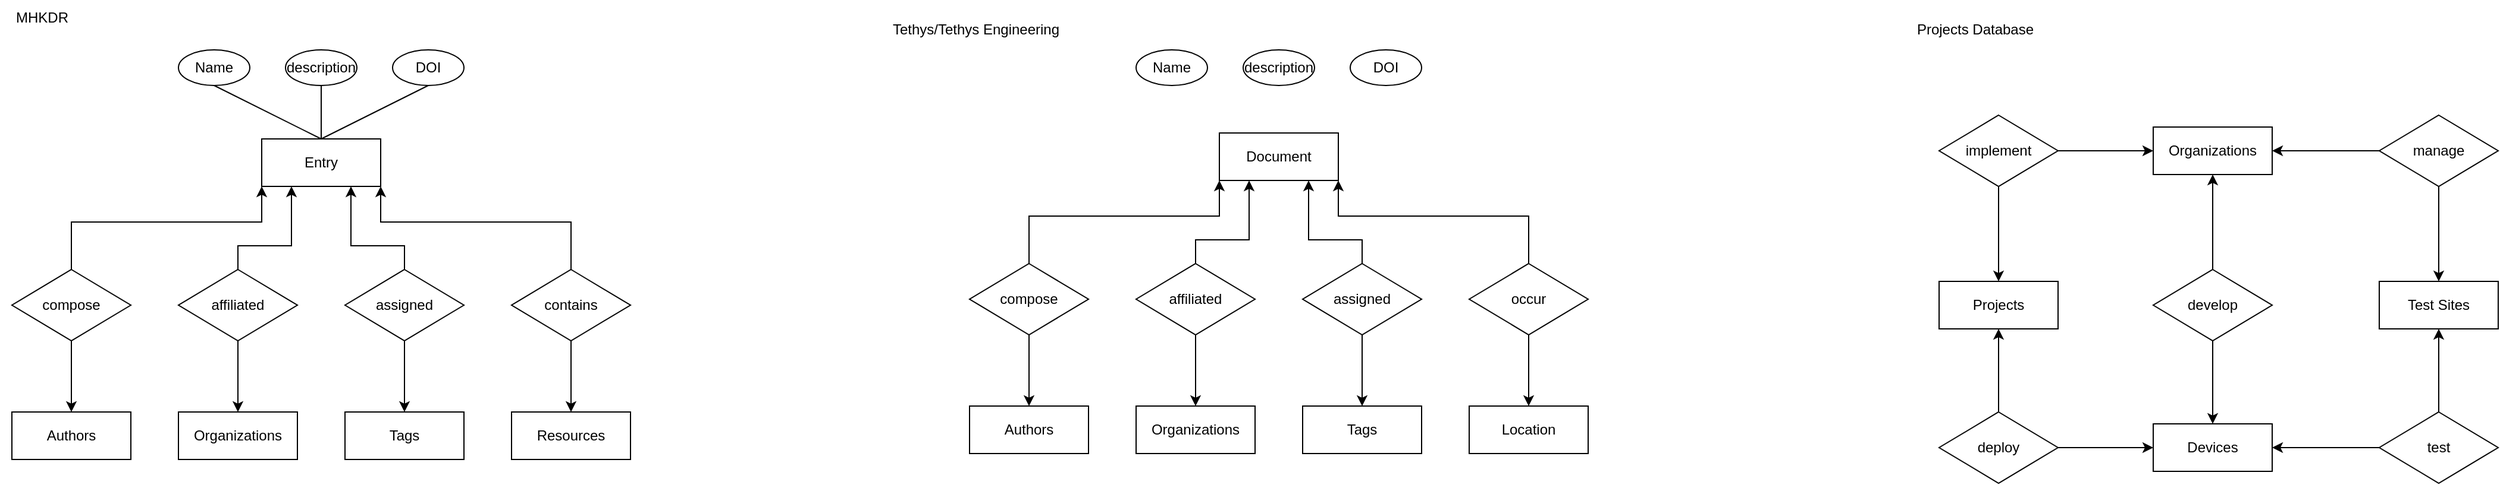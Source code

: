 <mxfile version="24.2.5" type="device" pages="3">
  <diagram name="Knowledge Hubs" id="Udd1O66hyOLeFy-LMuXz">
    <mxGraphModel dx="1050" dy="629" grid="1" gridSize="10" guides="1" tooltips="1" connect="1" arrows="1" fold="1" page="1" pageScale="1" pageWidth="850" pageHeight="1100" math="0" shadow="0">
      <root>
        <mxCell id="0" />
        <mxCell id="1" parent="0" />
        <mxCell id="cT62eEalUV2w0FDMyhqV-13" value="Tags" style="whiteSpace=wrap;html=1;align=center;" parent="1" vertex="1">
          <mxGeometry x="1295" y="380" width="100" height="40" as="geometry" />
        </mxCell>
        <mxCell id="cT62eEalUV2w0FDMyhqV-3" value="Document" style="whiteSpace=wrap;html=1;align=center;" parent="1" vertex="1">
          <mxGeometry x="1225" y="150" width="100" height="40" as="geometry" />
        </mxCell>
        <mxCell id="cT62eEalUV2w0FDMyhqV-10" value="Authors" style="whiteSpace=wrap;html=1;align=center;" parent="1" vertex="1">
          <mxGeometry x="1015" y="380" width="100" height="40" as="geometry" />
        </mxCell>
        <mxCell id="cT62eEalUV2w0FDMyhqV-12" value="Location" style="whiteSpace=wrap;html=1;align=center;" parent="1" vertex="1">
          <mxGeometry x="1435" y="380" width="100" height="40" as="geometry" />
        </mxCell>
        <mxCell id="cT62eEalUV2w0FDMyhqV-14" value="Organizations" style="whiteSpace=wrap;html=1;align=center;" parent="1" vertex="1">
          <mxGeometry x="1155" y="380" width="100" height="40" as="geometry" />
        </mxCell>
        <mxCell id="cT62eEalUV2w0FDMyhqV-47" style="edgeStyle=orthogonalEdgeStyle;rounded=0;orthogonalLoop=1;jettySize=auto;html=1;exitX=0.5;exitY=1;exitDx=0;exitDy=0;entryX=0.5;entryY=0;entryDx=0;entryDy=0;fontFamily=Helvetica;fontSize=12;fontColor=default;" parent="1" source="cT62eEalUV2w0FDMyhqV-16" target="cT62eEalUV2w0FDMyhqV-10" edge="1">
          <mxGeometry relative="1" as="geometry" />
        </mxCell>
        <mxCell id="cT62eEalUV2w0FDMyhqV-48" style="edgeStyle=orthogonalEdgeStyle;rounded=0;orthogonalLoop=1;jettySize=auto;html=1;exitX=0.5;exitY=0;exitDx=0;exitDy=0;entryX=0;entryY=1;entryDx=0;entryDy=0;fontFamily=Helvetica;fontSize=12;fontColor=default;" parent="1" source="cT62eEalUV2w0FDMyhqV-16" target="cT62eEalUV2w0FDMyhqV-3" edge="1">
          <mxGeometry relative="1" as="geometry">
            <Array as="points">
              <mxPoint x="1065" y="220" />
              <mxPoint x="1225" y="220" />
            </Array>
          </mxGeometry>
        </mxCell>
        <mxCell id="cT62eEalUV2w0FDMyhqV-16" value="compose" style="shape=rhombus;perimeter=rhombusPerimeter;whiteSpace=wrap;html=1;align=center;" parent="1" vertex="1">
          <mxGeometry x="1015" y="260" width="100" height="60" as="geometry" />
        </mxCell>
        <mxCell id="cT62eEalUV2w0FDMyhqV-45" style="edgeStyle=orthogonalEdgeStyle;rounded=0;orthogonalLoop=1;jettySize=auto;html=1;exitX=0.5;exitY=1;exitDx=0;exitDy=0;entryX=0.5;entryY=0;entryDx=0;entryDy=0;fontFamily=Helvetica;fontSize=12;fontColor=default;" parent="1" source="cT62eEalUV2w0FDMyhqV-17" target="cT62eEalUV2w0FDMyhqV-14" edge="1">
          <mxGeometry relative="1" as="geometry" />
        </mxCell>
        <mxCell id="cT62eEalUV2w0FDMyhqV-46" style="edgeStyle=orthogonalEdgeStyle;rounded=0;orthogonalLoop=1;jettySize=auto;html=1;exitX=0.5;exitY=0;exitDx=0;exitDy=0;entryX=0.25;entryY=1;entryDx=0;entryDy=0;fontFamily=Helvetica;fontSize=12;fontColor=default;" parent="1" source="cT62eEalUV2w0FDMyhqV-17" target="cT62eEalUV2w0FDMyhqV-3" edge="1">
          <mxGeometry relative="1" as="geometry">
            <Array as="points">
              <mxPoint x="1205" y="240" />
              <mxPoint x="1250" y="240" />
            </Array>
          </mxGeometry>
        </mxCell>
        <mxCell id="cT62eEalUV2w0FDMyhqV-17" value="affiliated" style="shape=rhombus;perimeter=rhombusPerimeter;whiteSpace=wrap;html=1;align=center;" parent="1" vertex="1">
          <mxGeometry x="1155" y="260" width="100" height="60" as="geometry" />
        </mxCell>
        <mxCell id="cT62eEalUV2w0FDMyhqV-41" style="edgeStyle=orthogonalEdgeStyle;rounded=0;orthogonalLoop=1;jettySize=auto;html=1;exitX=0.5;exitY=1;exitDx=0;exitDy=0;entryX=0.5;entryY=0;entryDx=0;entryDy=0;fontFamily=Helvetica;fontSize=12;fontColor=default;" parent="1" source="cT62eEalUV2w0FDMyhqV-18" target="cT62eEalUV2w0FDMyhqV-13" edge="1">
          <mxGeometry relative="1" as="geometry" />
        </mxCell>
        <mxCell id="cT62eEalUV2w0FDMyhqV-42" style="edgeStyle=orthogonalEdgeStyle;rounded=0;orthogonalLoop=1;jettySize=auto;html=1;exitX=0.5;exitY=0;exitDx=0;exitDy=0;entryX=0.75;entryY=1;entryDx=0;entryDy=0;fontFamily=Helvetica;fontSize=12;fontColor=default;" parent="1" source="cT62eEalUV2w0FDMyhqV-18" target="cT62eEalUV2w0FDMyhqV-3" edge="1">
          <mxGeometry relative="1" as="geometry">
            <Array as="points">
              <mxPoint x="1345" y="240" />
              <mxPoint x="1300" y="240" />
            </Array>
          </mxGeometry>
        </mxCell>
        <mxCell id="cT62eEalUV2w0FDMyhqV-18" value="assigned" style="shape=rhombus;perimeter=rhombusPerimeter;whiteSpace=wrap;html=1;align=center;" parent="1" vertex="1">
          <mxGeometry x="1295" y="260" width="100" height="60" as="geometry" />
        </mxCell>
        <mxCell id="cT62eEalUV2w0FDMyhqV-43" style="edgeStyle=orthogonalEdgeStyle;rounded=0;orthogonalLoop=1;jettySize=auto;html=1;exitX=0.5;exitY=1;exitDx=0;exitDy=0;entryX=0.5;entryY=0;entryDx=0;entryDy=0;fontFamily=Helvetica;fontSize=12;fontColor=default;" parent="1" source="cT62eEalUV2w0FDMyhqV-19" target="cT62eEalUV2w0FDMyhqV-12" edge="1">
          <mxGeometry relative="1" as="geometry" />
        </mxCell>
        <mxCell id="cT62eEalUV2w0FDMyhqV-44" style="edgeStyle=orthogonalEdgeStyle;rounded=0;orthogonalLoop=1;jettySize=auto;html=1;exitX=0.5;exitY=0;exitDx=0;exitDy=0;entryX=1;entryY=1;entryDx=0;entryDy=0;fontFamily=Helvetica;fontSize=12;fontColor=default;" parent="1" source="cT62eEalUV2w0FDMyhqV-19" target="cT62eEalUV2w0FDMyhqV-3" edge="1">
          <mxGeometry relative="1" as="geometry">
            <Array as="points">
              <mxPoint x="1485" y="220" />
              <mxPoint x="1325" y="220" />
            </Array>
          </mxGeometry>
        </mxCell>
        <mxCell id="cT62eEalUV2w0FDMyhqV-19" value="occur" style="shape=rhombus;perimeter=rhombusPerimeter;whiteSpace=wrap;html=1;align=center;" parent="1" vertex="1">
          <mxGeometry x="1435" y="260" width="100" height="60" as="geometry" />
        </mxCell>
        <mxCell id="cT62eEalUV2w0FDMyhqV-21" value="Projects" style="whiteSpace=wrap;html=1;align=center;" parent="1" vertex="1">
          <mxGeometry x="1830" y="275" width="100" height="40" as="geometry" />
        </mxCell>
        <mxCell id="cT62eEalUV2w0FDMyhqV-22" value="Test Sites" style="whiteSpace=wrap;html=1;align=center;" parent="1" vertex="1">
          <mxGeometry x="2200" y="275" width="100" height="40" as="geometry" />
        </mxCell>
        <mxCell id="cT62eEalUV2w0FDMyhqV-23" value="Organizations" style="whiteSpace=wrap;html=1;align=center;" parent="1" vertex="1">
          <mxGeometry x="2010" y="145" width="100" height="40" as="geometry" />
        </mxCell>
        <mxCell id="cT62eEalUV2w0FDMyhqV-24" value="Devices" style="whiteSpace=wrap;html=1;align=center;" parent="1" vertex="1">
          <mxGeometry x="2010" y="395" width="100" height="40" as="geometry" />
        </mxCell>
        <mxCell id="cT62eEalUV2w0FDMyhqV-31" style="edgeStyle=orthogonalEdgeStyle;rounded=0;orthogonalLoop=1;jettySize=auto;html=1;exitX=0.5;exitY=1;exitDx=0;exitDy=0;entryX=0.5;entryY=0;entryDx=0;entryDy=0;fontFamily=Helvetica;fontSize=12;fontColor=default;" parent="1" source="cT62eEalUV2w0FDMyhqV-26" target="cT62eEalUV2w0FDMyhqV-21" edge="1">
          <mxGeometry relative="1" as="geometry" />
        </mxCell>
        <mxCell id="cT62eEalUV2w0FDMyhqV-32" style="edgeStyle=orthogonalEdgeStyle;rounded=0;orthogonalLoop=1;jettySize=auto;html=1;exitX=1;exitY=0.5;exitDx=0;exitDy=0;entryX=0;entryY=0.5;entryDx=0;entryDy=0;fontFamily=Helvetica;fontSize=12;fontColor=default;" parent="1" source="cT62eEalUV2w0FDMyhqV-26" target="cT62eEalUV2w0FDMyhqV-23" edge="1">
          <mxGeometry relative="1" as="geometry" />
        </mxCell>
        <mxCell id="cT62eEalUV2w0FDMyhqV-26" value="implement" style="shape=rhombus;perimeter=rhombusPerimeter;whiteSpace=wrap;html=1;align=center;" parent="1" vertex="1">
          <mxGeometry x="1830" y="135" width="100" height="60" as="geometry" />
        </mxCell>
        <mxCell id="cT62eEalUV2w0FDMyhqV-33" style="edgeStyle=orthogonalEdgeStyle;rounded=0;orthogonalLoop=1;jettySize=auto;html=1;exitX=0.5;exitY=0;exitDx=0;exitDy=0;entryX=0.5;entryY=1;entryDx=0;entryDy=0;fontFamily=Helvetica;fontSize=12;fontColor=default;" parent="1" source="cT62eEalUV2w0FDMyhqV-27" target="cT62eEalUV2w0FDMyhqV-23" edge="1">
          <mxGeometry relative="1" as="geometry" />
        </mxCell>
        <mxCell id="cT62eEalUV2w0FDMyhqV-27" value="develop" style="shape=rhombus;perimeter=rhombusPerimeter;whiteSpace=wrap;html=1;align=center;" parent="1" vertex="1">
          <mxGeometry x="2010" y="265" width="100" height="60" as="geometry" />
        </mxCell>
        <mxCell id="cT62eEalUV2w0FDMyhqV-35" style="edgeStyle=orthogonalEdgeStyle;rounded=0;orthogonalLoop=1;jettySize=auto;html=1;exitX=0.5;exitY=0;exitDx=0;exitDy=0;entryX=0.5;entryY=1;entryDx=0;entryDy=0;fontFamily=Helvetica;fontSize=12;fontColor=default;" parent="1" source="cT62eEalUV2w0FDMyhqV-28" target="cT62eEalUV2w0FDMyhqV-21" edge="1">
          <mxGeometry relative="1" as="geometry" />
        </mxCell>
        <mxCell id="cT62eEalUV2w0FDMyhqV-36" style="edgeStyle=orthogonalEdgeStyle;rounded=0;orthogonalLoop=1;jettySize=auto;html=1;exitX=1;exitY=0.5;exitDx=0;exitDy=0;entryX=0;entryY=0.5;entryDx=0;entryDy=0;fontFamily=Helvetica;fontSize=12;fontColor=default;" parent="1" source="cT62eEalUV2w0FDMyhqV-28" target="cT62eEalUV2w0FDMyhqV-24" edge="1">
          <mxGeometry relative="1" as="geometry" />
        </mxCell>
        <mxCell id="cT62eEalUV2w0FDMyhqV-28" value="deploy" style="shape=rhombus;perimeter=rhombusPerimeter;whiteSpace=wrap;html=1;align=center;" parent="1" vertex="1">
          <mxGeometry x="1830" y="385" width="100" height="60" as="geometry" />
        </mxCell>
        <mxCell id="cT62eEalUV2w0FDMyhqV-39" style="edgeStyle=orthogonalEdgeStyle;rounded=0;orthogonalLoop=1;jettySize=auto;html=1;exitX=0.5;exitY=0;exitDx=0;exitDy=0;entryX=0.5;entryY=1;entryDx=0;entryDy=0;fontFamily=Helvetica;fontSize=12;fontColor=default;" parent="1" source="cT62eEalUV2w0FDMyhqV-29" target="cT62eEalUV2w0FDMyhqV-22" edge="1">
          <mxGeometry relative="1" as="geometry" />
        </mxCell>
        <mxCell id="cT62eEalUV2w0FDMyhqV-40" style="edgeStyle=orthogonalEdgeStyle;rounded=0;orthogonalLoop=1;jettySize=auto;html=1;exitX=0;exitY=0.5;exitDx=0;exitDy=0;entryX=1;entryY=0.5;entryDx=0;entryDy=0;fontFamily=Helvetica;fontSize=12;fontColor=default;" parent="1" source="cT62eEalUV2w0FDMyhqV-29" target="cT62eEalUV2w0FDMyhqV-24" edge="1">
          <mxGeometry relative="1" as="geometry" />
        </mxCell>
        <mxCell id="cT62eEalUV2w0FDMyhqV-29" value="test" style="shape=rhombus;perimeter=rhombusPerimeter;whiteSpace=wrap;html=1;align=center;" parent="1" vertex="1">
          <mxGeometry x="2200" y="385" width="100" height="60" as="geometry" />
        </mxCell>
        <mxCell id="cT62eEalUV2w0FDMyhqV-37" style="edgeStyle=orthogonalEdgeStyle;rounded=0;orthogonalLoop=1;jettySize=auto;html=1;exitX=0.5;exitY=1;exitDx=0;exitDy=0;entryX=0.5;entryY=0;entryDx=0;entryDy=0;fontFamily=Helvetica;fontSize=12;fontColor=default;" parent="1" source="cT62eEalUV2w0FDMyhqV-30" target="cT62eEalUV2w0FDMyhqV-22" edge="1">
          <mxGeometry relative="1" as="geometry" />
        </mxCell>
        <mxCell id="cT62eEalUV2w0FDMyhqV-38" style="edgeStyle=orthogonalEdgeStyle;rounded=0;orthogonalLoop=1;jettySize=auto;html=1;exitX=0;exitY=0.5;exitDx=0;exitDy=0;fontFamily=Helvetica;fontSize=12;fontColor=default;" parent="1" source="cT62eEalUV2w0FDMyhqV-30" target="cT62eEalUV2w0FDMyhqV-23" edge="1">
          <mxGeometry relative="1" as="geometry" />
        </mxCell>
        <mxCell id="cT62eEalUV2w0FDMyhqV-30" value="manage" style="shape=rhombus;perimeter=rhombusPerimeter;whiteSpace=wrap;html=1;align=center;" parent="1" vertex="1">
          <mxGeometry x="2200" y="135" width="100" height="60" as="geometry" />
        </mxCell>
        <mxCell id="cT62eEalUV2w0FDMyhqV-34" style="edgeStyle=orthogonalEdgeStyle;rounded=0;orthogonalLoop=1;jettySize=auto;html=1;exitX=0.5;exitY=1;exitDx=0;exitDy=0;entryX=0.5;entryY=0;entryDx=0;entryDy=0;fontFamily=Helvetica;fontSize=12;fontColor=default;" parent="1" source="cT62eEalUV2w0FDMyhqV-27" target="cT62eEalUV2w0FDMyhqV-24" edge="1">
          <mxGeometry relative="1" as="geometry" />
        </mxCell>
        <mxCell id="cT62eEalUV2w0FDMyhqV-49" value="Tags" style="whiteSpace=wrap;html=1;align=center;" parent="1" vertex="1">
          <mxGeometry x="490" y="385" width="100" height="40" as="geometry" />
        </mxCell>
        <mxCell id="cT62eEalUV2w0FDMyhqV-70" style="edgeStyle=orthogonalEdgeStyle;rounded=0;orthogonalLoop=1;jettySize=auto;html=1;exitX=0.5;exitY=0;exitDx=0;exitDy=0;entryX=0.5;entryY=1;entryDx=0;entryDy=0;fontFamily=Helvetica;fontSize=12;fontColor=default;endArrow=none;endFill=0;" parent="1" source="cT62eEalUV2w0FDMyhqV-50" target="cT62eEalUV2w0FDMyhqV-67" edge="1">
          <mxGeometry relative="1" as="geometry" />
        </mxCell>
        <mxCell id="cT62eEalUV2w0FDMyhqV-71" style="rounded=0;orthogonalLoop=1;jettySize=auto;html=1;exitX=0.5;exitY=0;exitDx=0;exitDy=0;entryX=0.5;entryY=1;entryDx=0;entryDy=0;fontFamily=Helvetica;fontSize=12;fontColor=default;endArrow=none;endFill=0;" parent="1" source="cT62eEalUV2w0FDMyhqV-50" target="cT62eEalUV2w0FDMyhqV-69" edge="1">
          <mxGeometry relative="1" as="geometry" />
        </mxCell>
        <mxCell id="cT62eEalUV2w0FDMyhqV-72" style="rounded=0;orthogonalLoop=1;jettySize=auto;html=1;exitX=0.5;exitY=0;exitDx=0;exitDy=0;entryX=0.5;entryY=1;entryDx=0;entryDy=0;fontFamily=Helvetica;fontSize=12;fontColor=default;endArrow=none;endFill=0;" parent="1" source="cT62eEalUV2w0FDMyhqV-50" target="cT62eEalUV2w0FDMyhqV-66" edge="1">
          <mxGeometry relative="1" as="geometry" />
        </mxCell>
        <mxCell id="cT62eEalUV2w0FDMyhqV-50" value="Entry" style="whiteSpace=wrap;html=1;align=center;" parent="1" vertex="1">
          <mxGeometry x="420" y="155" width="100" height="40" as="geometry" />
        </mxCell>
        <mxCell id="cT62eEalUV2w0FDMyhqV-51" value="Authors" style="whiteSpace=wrap;html=1;align=center;" parent="1" vertex="1">
          <mxGeometry x="210" y="385" width="100" height="40" as="geometry" />
        </mxCell>
        <mxCell id="cT62eEalUV2w0FDMyhqV-52" value="Resources" style="whiteSpace=wrap;html=1;align=center;" parent="1" vertex="1">
          <mxGeometry x="630" y="385" width="100" height="40" as="geometry" />
        </mxCell>
        <mxCell id="cT62eEalUV2w0FDMyhqV-53" value="Organizations" style="whiteSpace=wrap;html=1;align=center;" parent="1" vertex="1">
          <mxGeometry x="350" y="385" width="100" height="40" as="geometry" />
        </mxCell>
        <mxCell id="cT62eEalUV2w0FDMyhqV-54" style="edgeStyle=orthogonalEdgeStyle;rounded=0;orthogonalLoop=1;jettySize=auto;html=1;exitX=0.5;exitY=1;exitDx=0;exitDy=0;entryX=0.5;entryY=0;entryDx=0;entryDy=0;fontFamily=Helvetica;fontSize=12;fontColor=default;" parent="1" source="cT62eEalUV2w0FDMyhqV-56" target="cT62eEalUV2w0FDMyhqV-51" edge="1">
          <mxGeometry relative="1" as="geometry" />
        </mxCell>
        <mxCell id="cT62eEalUV2w0FDMyhqV-55" style="edgeStyle=orthogonalEdgeStyle;rounded=0;orthogonalLoop=1;jettySize=auto;html=1;exitX=0.5;exitY=0;exitDx=0;exitDy=0;entryX=0;entryY=1;entryDx=0;entryDy=0;fontFamily=Helvetica;fontSize=12;fontColor=default;" parent="1" source="cT62eEalUV2w0FDMyhqV-56" target="cT62eEalUV2w0FDMyhqV-50" edge="1">
          <mxGeometry relative="1" as="geometry">
            <Array as="points">
              <mxPoint x="260" y="225" />
              <mxPoint x="420" y="225" />
            </Array>
          </mxGeometry>
        </mxCell>
        <mxCell id="cT62eEalUV2w0FDMyhqV-56" value="compose" style="shape=rhombus;perimeter=rhombusPerimeter;whiteSpace=wrap;html=1;align=center;" parent="1" vertex="1">
          <mxGeometry x="210" y="265" width="100" height="60" as="geometry" />
        </mxCell>
        <mxCell id="cT62eEalUV2w0FDMyhqV-57" style="edgeStyle=orthogonalEdgeStyle;rounded=0;orthogonalLoop=1;jettySize=auto;html=1;exitX=0.5;exitY=1;exitDx=0;exitDy=0;entryX=0.5;entryY=0;entryDx=0;entryDy=0;fontFamily=Helvetica;fontSize=12;fontColor=default;" parent="1" source="cT62eEalUV2w0FDMyhqV-59" target="cT62eEalUV2w0FDMyhqV-53" edge="1">
          <mxGeometry relative="1" as="geometry" />
        </mxCell>
        <mxCell id="cT62eEalUV2w0FDMyhqV-58" style="edgeStyle=orthogonalEdgeStyle;rounded=0;orthogonalLoop=1;jettySize=auto;html=1;exitX=0.5;exitY=0;exitDx=0;exitDy=0;entryX=0.25;entryY=1;entryDx=0;entryDy=0;fontFamily=Helvetica;fontSize=12;fontColor=default;" parent="1" source="cT62eEalUV2w0FDMyhqV-59" target="cT62eEalUV2w0FDMyhqV-50" edge="1">
          <mxGeometry relative="1" as="geometry">
            <Array as="points">
              <mxPoint x="400" y="245" />
              <mxPoint x="445" y="245" />
            </Array>
          </mxGeometry>
        </mxCell>
        <mxCell id="cT62eEalUV2w0FDMyhqV-59" value="affiliated" style="shape=rhombus;perimeter=rhombusPerimeter;whiteSpace=wrap;html=1;align=center;" parent="1" vertex="1">
          <mxGeometry x="350" y="265" width="100" height="60" as="geometry" />
        </mxCell>
        <mxCell id="cT62eEalUV2w0FDMyhqV-60" style="edgeStyle=orthogonalEdgeStyle;rounded=0;orthogonalLoop=1;jettySize=auto;html=1;exitX=0.5;exitY=1;exitDx=0;exitDy=0;entryX=0.5;entryY=0;entryDx=0;entryDy=0;fontFamily=Helvetica;fontSize=12;fontColor=default;" parent="1" source="cT62eEalUV2w0FDMyhqV-62" target="cT62eEalUV2w0FDMyhqV-49" edge="1">
          <mxGeometry relative="1" as="geometry" />
        </mxCell>
        <mxCell id="cT62eEalUV2w0FDMyhqV-61" style="edgeStyle=orthogonalEdgeStyle;rounded=0;orthogonalLoop=1;jettySize=auto;html=1;exitX=0.5;exitY=0;exitDx=0;exitDy=0;entryX=0.75;entryY=1;entryDx=0;entryDy=0;fontFamily=Helvetica;fontSize=12;fontColor=default;" parent="1" source="cT62eEalUV2w0FDMyhqV-62" target="cT62eEalUV2w0FDMyhqV-50" edge="1">
          <mxGeometry relative="1" as="geometry">
            <Array as="points">
              <mxPoint x="540" y="245" />
              <mxPoint x="495" y="245" />
            </Array>
          </mxGeometry>
        </mxCell>
        <mxCell id="cT62eEalUV2w0FDMyhqV-62" value="assigned" style="shape=rhombus;perimeter=rhombusPerimeter;whiteSpace=wrap;html=1;align=center;" parent="1" vertex="1">
          <mxGeometry x="490" y="265" width="100" height="60" as="geometry" />
        </mxCell>
        <mxCell id="cT62eEalUV2w0FDMyhqV-63" style="edgeStyle=orthogonalEdgeStyle;rounded=0;orthogonalLoop=1;jettySize=auto;html=1;exitX=0.5;exitY=1;exitDx=0;exitDy=0;entryX=0.5;entryY=0;entryDx=0;entryDy=0;fontFamily=Helvetica;fontSize=12;fontColor=default;" parent="1" source="cT62eEalUV2w0FDMyhqV-65" target="cT62eEalUV2w0FDMyhqV-52" edge="1">
          <mxGeometry relative="1" as="geometry" />
        </mxCell>
        <mxCell id="cT62eEalUV2w0FDMyhqV-64" style="edgeStyle=orthogonalEdgeStyle;rounded=0;orthogonalLoop=1;jettySize=auto;html=1;exitX=0.5;exitY=0;exitDx=0;exitDy=0;entryX=1;entryY=1;entryDx=0;entryDy=0;fontFamily=Helvetica;fontSize=12;fontColor=default;" parent="1" source="cT62eEalUV2w0FDMyhqV-65" target="cT62eEalUV2w0FDMyhqV-50" edge="1">
          <mxGeometry relative="1" as="geometry">
            <Array as="points">
              <mxPoint x="680" y="225" />
              <mxPoint x="520" y="225" />
            </Array>
          </mxGeometry>
        </mxCell>
        <mxCell id="cT62eEalUV2w0FDMyhqV-65" value="contains" style="shape=rhombus;perimeter=rhombusPerimeter;whiteSpace=wrap;html=1;align=center;" parent="1" vertex="1">
          <mxGeometry x="630" y="265" width="100" height="60" as="geometry" />
        </mxCell>
        <mxCell id="cT62eEalUV2w0FDMyhqV-66" value="Name" style="ellipse;whiteSpace=wrap;html=1;align=center;strokeColor=default;verticalAlign=middle;fontFamily=Helvetica;fontSize=12;fontColor=default;fillColor=default;" parent="1" vertex="1">
          <mxGeometry x="350" y="80" width="60" height="30" as="geometry" />
        </mxCell>
        <mxCell id="cT62eEalUV2w0FDMyhqV-67" value="description" style="ellipse;whiteSpace=wrap;html=1;align=center;strokeColor=default;verticalAlign=middle;fontFamily=Helvetica;fontSize=12;fontColor=default;fillColor=default;" parent="1" vertex="1">
          <mxGeometry x="440" y="80" width="60" height="30" as="geometry" />
        </mxCell>
        <mxCell id="cT62eEalUV2w0FDMyhqV-69" value="DOI" style="ellipse;whiteSpace=wrap;html=1;align=center;strokeColor=default;verticalAlign=middle;fontFamily=Helvetica;fontSize=12;fontColor=default;fillColor=default;" parent="1" vertex="1">
          <mxGeometry x="530" y="80" width="60" height="30" as="geometry" />
        </mxCell>
        <mxCell id="cT62eEalUV2w0FDMyhqV-73" value="MHKDR" style="text;html=1;align=center;verticalAlign=middle;resizable=0;points=[];autosize=1;strokeColor=none;fillColor=none;fontFamily=Helvetica;fontSize=12;fontColor=default;" parent="1" vertex="1">
          <mxGeometry x="200" y="38" width="70" height="30" as="geometry" />
        </mxCell>
        <mxCell id="cT62eEalUV2w0FDMyhqV-74" value="Tethys/Tethys Engineering" style="text;html=1;align=center;verticalAlign=middle;resizable=0;points=[];autosize=1;strokeColor=none;fillColor=none;fontFamily=Helvetica;fontSize=12;fontColor=default;" parent="1" vertex="1">
          <mxGeometry x="940" y="48" width="160" height="30" as="geometry" />
        </mxCell>
        <mxCell id="cT62eEalUV2w0FDMyhqV-75" value="Projects Database" style="text;html=1;align=center;verticalAlign=middle;resizable=0;points=[];autosize=1;strokeColor=none;fillColor=none;fontFamily=Helvetica;fontSize=12;fontColor=default;" parent="1" vertex="1">
          <mxGeometry x="1800" y="48" width="120" height="30" as="geometry" />
        </mxCell>
        <mxCell id="nwTNaG6izS--KeXXTtrg-1" value="Name" style="ellipse;whiteSpace=wrap;html=1;align=center;strokeColor=default;verticalAlign=middle;fontFamily=Helvetica;fontSize=12;fontColor=default;fillColor=default;" parent="1" vertex="1">
          <mxGeometry x="1155" y="80" width="60" height="30" as="geometry" />
        </mxCell>
        <mxCell id="nwTNaG6izS--KeXXTtrg-2" value="description" style="ellipse;whiteSpace=wrap;html=1;align=center;strokeColor=default;verticalAlign=middle;fontFamily=Helvetica;fontSize=12;fontColor=default;fillColor=default;" parent="1" vertex="1">
          <mxGeometry x="1245" y="80" width="60" height="30" as="geometry" />
        </mxCell>
        <mxCell id="nwTNaG6izS--KeXXTtrg-3" value="DOI" style="ellipse;whiteSpace=wrap;html=1;align=center;strokeColor=default;verticalAlign=middle;fontFamily=Helvetica;fontSize=12;fontColor=default;fillColor=default;" parent="1" vertex="1">
          <mxGeometry x="1335" y="80" width="60" height="30" as="geometry" />
        </mxCell>
      </root>
    </mxGraphModel>
  </diagram>
  <diagram id="h3WmXFG8tHJ1PVWofOn3" name="Combined">
    <mxGraphModel dx="1500" dy="899" grid="1" gridSize="10" guides="1" tooltips="1" connect="1" arrows="1" fold="1" page="1" pageScale="1" pageWidth="850" pageHeight="1100" math="0" shadow="0">
      <root>
        <mxCell id="0" />
        <mxCell id="1" parent="0" />
        <mxCell id="-uUbLjrzPnegaaYrkSnV-1" value="Tags" style="whiteSpace=wrap;html=1;align=center;" parent="1" vertex="1">
          <mxGeometry x="540" y="365" width="100" height="40" as="geometry" />
        </mxCell>
        <mxCell id="-uUbLjrzPnegaaYrkSnV-2" style="edgeStyle=orthogonalEdgeStyle;rounded=0;orthogonalLoop=1;jettySize=auto;html=1;exitX=0.5;exitY=0;exitDx=0;exitDy=0;entryX=0.5;entryY=1;entryDx=0;entryDy=0;fontFamily=Helvetica;fontSize=12;fontColor=default;endArrow=none;endFill=0;" parent="1" source="-uUbLjrzPnegaaYrkSnV-5" target="-uUbLjrzPnegaaYrkSnV-22" edge="1">
          <mxGeometry relative="1" as="geometry" />
        </mxCell>
        <mxCell id="-uUbLjrzPnegaaYrkSnV-3" style="rounded=0;orthogonalLoop=1;jettySize=auto;html=1;exitX=0.5;exitY=0;exitDx=0;exitDy=0;entryX=0.5;entryY=1;entryDx=0;entryDy=0;fontFamily=Helvetica;fontSize=12;fontColor=default;endArrow=none;endFill=0;" parent="1" source="-uUbLjrzPnegaaYrkSnV-5" target="-uUbLjrzPnegaaYrkSnV-23" edge="1">
          <mxGeometry relative="1" as="geometry" />
        </mxCell>
        <mxCell id="-uUbLjrzPnegaaYrkSnV-4" style="rounded=0;orthogonalLoop=1;jettySize=auto;html=1;exitX=0.5;exitY=0;exitDx=0;exitDy=0;entryX=0.5;entryY=1;entryDx=0;entryDy=0;fontFamily=Helvetica;fontSize=12;fontColor=default;endArrow=none;endFill=0;" parent="1" source="-uUbLjrzPnegaaYrkSnV-5" target="-uUbLjrzPnegaaYrkSnV-21" edge="1">
          <mxGeometry relative="1" as="geometry" />
        </mxCell>
        <mxCell id="-uUbLjrzPnegaaYrkSnV-5" value="Entry" style="whiteSpace=wrap;html=1;align=center;" parent="1" vertex="1">
          <mxGeometry x="400" y="135" width="100" height="40" as="geometry" />
        </mxCell>
        <mxCell id="-uUbLjrzPnegaaYrkSnV-6" value="Authors" style="whiteSpace=wrap;html=1;align=center;" parent="1" vertex="1">
          <mxGeometry x="260" y="365" width="100" height="40" as="geometry" />
        </mxCell>
        <mxCell id="-uUbLjrzPnegaaYrkSnV-9" style="edgeStyle=orthogonalEdgeStyle;rounded=0;orthogonalLoop=1;jettySize=auto;html=1;exitX=0.5;exitY=1;exitDx=0;exitDy=0;entryX=0.5;entryY=0;entryDx=0;entryDy=0;fontFamily=Helvetica;fontSize=12;fontColor=default;" parent="1" source="-uUbLjrzPnegaaYrkSnV-11" target="-uUbLjrzPnegaaYrkSnV-6" edge="1">
          <mxGeometry relative="1" as="geometry" />
        </mxCell>
        <mxCell id="oy4GsW1UXd7RNHUtdpL1-14" style="edgeStyle=orthogonalEdgeStyle;rounded=0;orthogonalLoop=1;jettySize=auto;html=1;exitX=0.5;exitY=0;exitDx=0;exitDy=0;entryX=0.25;entryY=1;entryDx=0;entryDy=0;" edge="1" parent="1" source="-uUbLjrzPnegaaYrkSnV-11" target="-uUbLjrzPnegaaYrkSnV-5">
          <mxGeometry relative="1" as="geometry">
            <Array as="points">
              <mxPoint x="310" y="230" />
              <mxPoint x="425" y="230" />
            </Array>
          </mxGeometry>
        </mxCell>
        <mxCell id="-uUbLjrzPnegaaYrkSnV-11" value="compose" style="shape=rhombus;perimeter=rhombusPerimeter;whiteSpace=wrap;html=1;align=center;" parent="1" vertex="1">
          <mxGeometry x="260" y="245" width="100" height="60" as="geometry" />
        </mxCell>
        <mxCell id="-uUbLjrzPnegaaYrkSnV-12" style="edgeStyle=orthogonalEdgeStyle;rounded=0;orthogonalLoop=1;jettySize=auto;html=1;exitX=0.5;exitY=1;exitDx=0;exitDy=0;fontFamily=Helvetica;fontSize=12;fontColor=default;entryX=0.5;entryY=0;entryDx=0;entryDy=0;" parent="1" source="-uUbLjrzPnegaaYrkSnV-14" edge="1" target="oy4GsW1UXd7RNHUtdpL1-1">
          <mxGeometry relative="1" as="geometry">
            <mxPoint x="450" y="360" as="targetPoint" />
          </mxGeometry>
        </mxCell>
        <mxCell id="oy4GsW1UXd7RNHUtdpL1-11" style="edgeStyle=orthogonalEdgeStyle;rounded=0;orthogonalLoop=1;jettySize=auto;html=1;exitX=0.5;exitY=0;exitDx=0;exitDy=0;entryX=0.5;entryY=1;entryDx=0;entryDy=0;" edge="1" parent="1" source="-uUbLjrzPnegaaYrkSnV-14" target="-uUbLjrzPnegaaYrkSnV-5">
          <mxGeometry relative="1" as="geometry" />
        </mxCell>
        <mxCell id="-uUbLjrzPnegaaYrkSnV-14" value="affiliated" style="shape=rhombus;perimeter=rhombusPerimeter;whiteSpace=wrap;html=1;align=center;" parent="1" vertex="1">
          <mxGeometry x="400" y="245" width="100" height="60" as="geometry" />
        </mxCell>
        <mxCell id="-uUbLjrzPnegaaYrkSnV-15" style="edgeStyle=orthogonalEdgeStyle;rounded=0;orthogonalLoop=1;jettySize=auto;html=1;exitX=0.5;exitY=1;exitDx=0;exitDy=0;entryX=0.5;entryY=0;entryDx=0;entryDy=0;fontFamily=Helvetica;fontSize=12;fontColor=default;" parent="1" source="-uUbLjrzPnegaaYrkSnV-17" target="-uUbLjrzPnegaaYrkSnV-1" edge="1">
          <mxGeometry relative="1" as="geometry" />
        </mxCell>
        <mxCell id="oy4GsW1UXd7RNHUtdpL1-12" style="edgeStyle=orthogonalEdgeStyle;rounded=0;orthogonalLoop=1;jettySize=auto;html=1;exitX=0.5;exitY=0;exitDx=0;exitDy=0;entryX=0.75;entryY=1;entryDx=0;entryDy=0;" edge="1" parent="1" source="-uUbLjrzPnegaaYrkSnV-17" target="-uUbLjrzPnegaaYrkSnV-5">
          <mxGeometry relative="1" as="geometry">
            <Array as="points">
              <mxPoint x="590" y="230" />
              <mxPoint x="475" y="230" />
            </Array>
          </mxGeometry>
        </mxCell>
        <mxCell id="-uUbLjrzPnegaaYrkSnV-17" value="assigned" style="shape=rhombus;perimeter=rhombusPerimeter;whiteSpace=wrap;html=1;align=center;" parent="1" vertex="1">
          <mxGeometry x="540" y="245" width="100" height="60" as="geometry" />
        </mxCell>
        <mxCell id="-uUbLjrzPnegaaYrkSnV-21" value="Name" style="ellipse;whiteSpace=wrap;html=1;align=center;strokeColor=default;verticalAlign=middle;fontFamily=Helvetica;fontSize=12;fontColor=default;fillColor=default;" parent="1" vertex="1">
          <mxGeometry x="330" y="60" width="60" height="30" as="geometry" />
        </mxCell>
        <mxCell id="-uUbLjrzPnegaaYrkSnV-22" value="description" style="ellipse;whiteSpace=wrap;html=1;align=center;strokeColor=default;verticalAlign=middle;fontFamily=Helvetica;fontSize=12;fontColor=default;fillColor=default;" parent="1" vertex="1">
          <mxGeometry x="420" y="60" width="60" height="30" as="geometry" />
        </mxCell>
        <mxCell id="-uUbLjrzPnegaaYrkSnV-23" value="DOI" style="ellipse;whiteSpace=wrap;html=1;align=center;strokeColor=default;verticalAlign=middle;fontFamily=Helvetica;fontSize=12;fontColor=default;fillColor=default;" parent="1" vertex="1">
          <mxGeometry x="510" y="60" width="60" height="30" as="geometry" />
        </mxCell>
        <mxCell id="WE2KK3yztyvLlVtm04Qb-1" value="Projects" style="whiteSpace=wrap;html=1;align=center;" parent="1" vertex="1">
          <mxGeometry x="220" y="690" width="100" height="40" as="geometry" />
        </mxCell>
        <mxCell id="WE2KK3yztyvLlVtm04Qb-2" value="Test Sites" style="whiteSpace=wrap;html=1;align=center;" parent="1" vertex="1">
          <mxGeometry x="590" y="690" width="100" height="40" as="geometry" />
        </mxCell>
        <mxCell id="WE2KK3yztyvLlVtm04Qb-3" value="Organizations" style="whiteSpace=wrap;html=1;align=center;" parent="1" vertex="1">
          <mxGeometry x="400" y="560" width="100" height="40" as="geometry" />
        </mxCell>
        <mxCell id="WE2KK3yztyvLlVtm04Qb-4" value="Devices" style="whiteSpace=wrap;html=1;align=center;" parent="1" vertex="1">
          <mxGeometry x="400" y="810" width="100" height="40" as="geometry" />
        </mxCell>
        <mxCell id="WE2KK3yztyvLlVtm04Qb-5" style="edgeStyle=orthogonalEdgeStyle;rounded=0;orthogonalLoop=1;jettySize=auto;html=1;exitX=0.5;exitY=1;exitDx=0;exitDy=0;entryX=0.5;entryY=0;entryDx=0;entryDy=0;fontFamily=Helvetica;fontSize=12;fontColor=default;" parent="1" source="WE2KK3yztyvLlVtm04Qb-7" target="WE2KK3yztyvLlVtm04Qb-1" edge="1">
          <mxGeometry relative="1" as="geometry" />
        </mxCell>
        <mxCell id="WE2KK3yztyvLlVtm04Qb-6" style="edgeStyle=orthogonalEdgeStyle;rounded=0;orthogonalLoop=1;jettySize=auto;html=1;exitX=1;exitY=0.5;exitDx=0;exitDy=0;entryX=0;entryY=0.5;entryDx=0;entryDy=0;fontFamily=Helvetica;fontSize=12;fontColor=default;" parent="1" source="WE2KK3yztyvLlVtm04Qb-7" target="WE2KK3yztyvLlVtm04Qb-3" edge="1">
          <mxGeometry relative="1" as="geometry" />
        </mxCell>
        <mxCell id="WE2KK3yztyvLlVtm04Qb-7" value="implement" style="shape=rhombus;perimeter=rhombusPerimeter;whiteSpace=wrap;html=1;align=center;" parent="1" vertex="1">
          <mxGeometry x="220" y="550" width="100" height="60" as="geometry" />
        </mxCell>
        <mxCell id="WE2KK3yztyvLlVtm04Qb-8" style="edgeStyle=orthogonalEdgeStyle;rounded=0;orthogonalLoop=1;jettySize=auto;html=1;exitX=0.5;exitY=0;exitDx=0;exitDy=0;entryX=0.5;entryY=1;entryDx=0;entryDy=0;fontFamily=Helvetica;fontSize=12;fontColor=default;" parent="1" source="WE2KK3yztyvLlVtm04Qb-9" target="WE2KK3yztyvLlVtm04Qb-3" edge="1">
          <mxGeometry relative="1" as="geometry" />
        </mxCell>
        <mxCell id="WE2KK3yztyvLlVtm04Qb-9" value="develop" style="shape=rhombus;perimeter=rhombusPerimeter;whiteSpace=wrap;html=1;align=center;" parent="1" vertex="1">
          <mxGeometry x="400" y="680" width="100" height="60" as="geometry" />
        </mxCell>
        <mxCell id="WE2KK3yztyvLlVtm04Qb-10" style="edgeStyle=orthogonalEdgeStyle;rounded=0;orthogonalLoop=1;jettySize=auto;html=1;exitX=0.5;exitY=0;exitDx=0;exitDy=0;entryX=0.5;entryY=1;entryDx=0;entryDy=0;fontFamily=Helvetica;fontSize=12;fontColor=default;" parent="1" source="WE2KK3yztyvLlVtm04Qb-12" target="WE2KK3yztyvLlVtm04Qb-1" edge="1">
          <mxGeometry relative="1" as="geometry" />
        </mxCell>
        <mxCell id="WE2KK3yztyvLlVtm04Qb-11" style="edgeStyle=orthogonalEdgeStyle;rounded=0;orthogonalLoop=1;jettySize=auto;html=1;exitX=1;exitY=0.5;exitDx=0;exitDy=0;entryX=0;entryY=0.5;entryDx=0;entryDy=0;fontFamily=Helvetica;fontSize=12;fontColor=default;" parent="1" source="WE2KK3yztyvLlVtm04Qb-12" target="WE2KK3yztyvLlVtm04Qb-4" edge="1">
          <mxGeometry relative="1" as="geometry" />
        </mxCell>
        <mxCell id="WE2KK3yztyvLlVtm04Qb-12" value="deploy" style="shape=rhombus;perimeter=rhombusPerimeter;whiteSpace=wrap;html=1;align=center;" parent="1" vertex="1">
          <mxGeometry x="220" y="800" width="100" height="60" as="geometry" />
        </mxCell>
        <mxCell id="WE2KK3yztyvLlVtm04Qb-13" style="edgeStyle=orthogonalEdgeStyle;rounded=0;orthogonalLoop=1;jettySize=auto;html=1;exitX=0.5;exitY=0;exitDx=0;exitDy=0;entryX=0.5;entryY=1;entryDx=0;entryDy=0;fontFamily=Helvetica;fontSize=12;fontColor=default;" parent="1" source="WE2KK3yztyvLlVtm04Qb-15" target="WE2KK3yztyvLlVtm04Qb-2" edge="1">
          <mxGeometry relative="1" as="geometry" />
        </mxCell>
        <mxCell id="WE2KK3yztyvLlVtm04Qb-14" style="edgeStyle=orthogonalEdgeStyle;rounded=0;orthogonalLoop=1;jettySize=auto;html=1;exitX=0;exitY=0.5;exitDx=0;exitDy=0;entryX=1;entryY=0.5;entryDx=0;entryDy=0;fontFamily=Helvetica;fontSize=12;fontColor=default;" parent="1" source="WE2KK3yztyvLlVtm04Qb-15" target="WE2KK3yztyvLlVtm04Qb-4" edge="1">
          <mxGeometry relative="1" as="geometry" />
        </mxCell>
        <mxCell id="WE2KK3yztyvLlVtm04Qb-15" value="test" style="shape=rhombus;perimeter=rhombusPerimeter;whiteSpace=wrap;html=1;align=center;" parent="1" vertex="1">
          <mxGeometry x="590" y="800" width="100" height="60" as="geometry" />
        </mxCell>
        <mxCell id="WE2KK3yztyvLlVtm04Qb-16" style="edgeStyle=orthogonalEdgeStyle;rounded=0;orthogonalLoop=1;jettySize=auto;html=1;exitX=0.5;exitY=1;exitDx=0;exitDy=0;entryX=0.5;entryY=0;entryDx=0;entryDy=0;fontFamily=Helvetica;fontSize=12;fontColor=default;" parent="1" source="WE2KK3yztyvLlVtm04Qb-18" target="WE2KK3yztyvLlVtm04Qb-2" edge="1">
          <mxGeometry relative="1" as="geometry" />
        </mxCell>
        <mxCell id="WE2KK3yztyvLlVtm04Qb-17" style="edgeStyle=orthogonalEdgeStyle;rounded=0;orthogonalLoop=1;jettySize=auto;html=1;exitX=0;exitY=0.5;exitDx=0;exitDy=0;fontFamily=Helvetica;fontSize=12;fontColor=default;" parent="1" source="WE2KK3yztyvLlVtm04Qb-18" target="WE2KK3yztyvLlVtm04Qb-3" edge="1">
          <mxGeometry relative="1" as="geometry" />
        </mxCell>
        <mxCell id="WE2KK3yztyvLlVtm04Qb-18" value="manage" style="shape=rhombus;perimeter=rhombusPerimeter;whiteSpace=wrap;html=1;align=center;" parent="1" vertex="1">
          <mxGeometry x="590" y="550" width="100" height="60" as="geometry" />
        </mxCell>
        <mxCell id="WE2KK3yztyvLlVtm04Qb-19" style="edgeStyle=orthogonalEdgeStyle;rounded=0;orthogonalLoop=1;jettySize=auto;html=1;exitX=0.5;exitY=1;exitDx=0;exitDy=0;entryX=0.5;entryY=0;entryDx=0;entryDy=0;fontFamily=Helvetica;fontSize=12;fontColor=default;" parent="1" source="WE2KK3yztyvLlVtm04Qb-9" target="WE2KK3yztyvLlVtm04Qb-4" edge="1">
          <mxGeometry relative="1" as="geometry" />
        </mxCell>
        <mxCell id="-B3EdN4UGkGffTFB4b0M-1" value="The trouble with combining the tables for tethys and tethys engineering (and MHKDR,&amp;nbsp;&lt;div&gt;for that matter) lies in the author names. The entities from T to TE are not shared.&amp;nbsp;&lt;/div&gt;&lt;div&gt;We also cannot assume that Smith, J. in both is the same person. This connundrum is compounded by&amp;nbsp;&lt;/div&gt;&lt;div&gt;MHKDR using a different convention for author names altogether.&lt;div&gt;&lt;br&gt;&lt;/div&gt;&lt;/div&gt;" style="text;html=1;align=center;verticalAlign=middle;resizable=0;points=[];autosize=1;strokeColor=none;fillColor=none;fontFamily=Helvetica;fontSize=12;fontColor=default;" parent="1" vertex="1">
          <mxGeometry x="890" y="430" width="570" height="90" as="geometry" />
        </mxCell>
        <mxCell id="-B3EdN4UGkGffTFB4b0M-2" value="also, using the tags construction to link between projects database fields&lt;div&gt;and the tags on tethys, te, and MHKDR will be challenging.&lt;/div&gt;" style="text;html=1;align=center;verticalAlign=middle;resizable=0;points=[];autosize=1;strokeColor=none;fillColor=none;fontFamily=Helvetica;fontSize=12;fontColor=default;" parent="1" vertex="1">
          <mxGeometry x="900" y="520" width="410" height="40" as="geometry" />
        </mxCell>
        <mxCell id="-B3EdN4UGkGffTFB4b0M-3" value="Might be best if I try to decompose the entities&amp;nbsp;&lt;div&gt;&quot;organizations&quot; &quot;projects,&quot; &quot;devices,&quot; &quot;test sites,&quot; based on&lt;/div&gt;&lt;div&gt;the fields that they contain rather than their semantics.&lt;/div&gt;&lt;div&gt;That would give me a huge amount of freedom in&lt;/div&gt;&lt;div&gt;how I represent them, possibly enabling a tabular&amp;nbsp;&lt;/div&gt;&lt;div&gt;connection among the KHs.&lt;/div&gt;" style="text;html=1;align=center;verticalAlign=middle;resizable=0;points=[];autosize=1;strokeColor=none;fillColor=none;fontFamily=Helvetica;fontSize=12;fontColor=default;" parent="1" vertex="1">
          <mxGeometry x="900" y="590" width="330" height="100" as="geometry" />
        </mxCell>
        <mxCell id="6eEzaFuEtQ13reXpXrDl-1" value="to my extreme surprise, reducing the resolution of the &quot;authors&quot;&lt;div&gt;field actually works!&lt;/div&gt;" style="text;html=1;align=center;verticalAlign=middle;resizable=0;points=[];autosize=1;strokeColor=none;fillColor=none;" parent="1" vertex="1">
          <mxGeometry x="910" y="720" width="360" height="40" as="geometry" />
        </mxCell>
        <mxCell id="6eEzaFuEtQ13reXpXrDl-2" value="https://mhkdr.openei.org/submissions/250&lt;div&gt;https://tethys-engineering.pnnl.gov/author/boerner-t&lt;br&gt;&lt;/div&gt;&lt;div&gt;https://tethys.pnnl.gov/author/boerner-t&lt;br&gt;&lt;/div&gt;" style="text;html=1;align=center;verticalAlign=middle;resizable=0;points=[];autosize=1;strokeColor=none;fillColor=none;" parent="1" vertex="1">
          <mxGeometry x="910" y="760" width="300" height="60" as="geometry" />
        </mxCell>
        <mxCell id="oy4GsW1UXd7RNHUtdpL1-1" value="Organizations" style="whiteSpace=wrap;html=1;align=center;" vertex="1" parent="1">
          <mxGeometry x="400" y="365" width="100" height="40" as="geometry" />
        </mxCell>
        <mxCell id="oy4GsW1UXd7RNHUtdpL1-3" value="Location" style="whiteSpace=wrap;html=1;align=center;" vertex="1" parent="1">
          <mxGeometry x="680" y="365" width="100" height="40" as="geometry" />
        </mxCell>
        <mxCell id="oy4GsW1UXd7RNHUtdpL1-4" style="edgeStyle=orthogonalEdgeStyle;rounded=0;orthogonalLoop=1;jettySize=auto;html=1;exitX=0.5;exitY=1;exitDx=0;exitDy=0;entryX=0.5;entryY=0;entryDx=0;entryDy=0;fontFamily=Helvetica;fontSize=12;fontColor=default;" edge="1" parent="1" source="oy4GsW1UXd7RNHUtdpL1-5" target="oy4GsW1UXd7RNHUtdpL1-3">
          <mxGeometry relative="1" as="geometry" />
        </mxCell>
        <mxCell id="oy4GsW1UXd7RNHUtdpL1-13" style="edgeStyle=orthogonalEdgeStyle;rounded=0;orthogonalLoop=1;jettySize=auto;html=1;exitX=0.5;exitY=0;exitDx=0;exitDy=0;entryX=1;entryY=1;entryDx=0;entryDy=0;" edge="1" parent="1" source="oy4GsW1UXd7RNHUtdpL1-5" target="-uUbLjrzPnegaaYrkSnV-5">
          <mxGeometry relative="1" as="geometry" />
        </mxCell>
        <mxCell id="oy4GsW1UXd7RNHUtdpL1-5" value="occur" style="shape=rhombus;perimeter=rhombusPerimeter;whiteSpace=wrap;html=1;align=center;" vertex="1" parent="1">
          <mxGeometry x="680" y="245" width="100" height="60" as="geometry" />
        </mxCell>
        <mxCell id="oy4GsW1UXd7RNHUtdpL1-16" style="edgeStyle=orthogonalEdgeStyle;rounded=0;orthogonalLoop=1;jettySize=auto;html=1;exitX=0.5;exitY=0;exitDx=0;exitDy=0;entryX=0.5;entryY=1;entryDx=0;entryDy=0;endArrow=none;endFill=0;" edge="1" parent="1" source="oy4GsW1UXd7RNHUtdpL1-7" target="oy4GsW1UXd7RNHUtdpL1-1">
          <mxGeometry relative="1" as="geometry" />
        </mxCell>
        <mxCell id="oy4GsW1UXd7RNHUtdpL1-17" style="edgeStyle=orthogonalEdgeStyle;rounded=0;orthogonalLoop=1;jettySize=auto;html=1;exitX=0.5;exitY=1;exitDx=0;exitDy=0;entryX=0.5;entryY=0;entryDx=0;entryDy=0;endArrow=none;endFill=0;" edge="1" parent="1" source="oy4GsW1UXd7RNHUtdpL1-7" target="WE2KK3yztyvLlVtm04Qb-3">
          <mxGeometry relative="1" as="geometry" />
        </mxCell>
        <mxCell id="oy4GsW1UXd7RNHUtdpL1-7" value="&lt;div&gt;m&lt;span style=&quot;background-color: initial;&quot;&gt;atch&lt;/span&gt;&lt;/div&gt;" style="shape=rhombus;perimeter=rhombusPerimeter;whiteSpace=wrap;html=1;align=center;" vertex="1" parent="1">
          <mxGeometry x="400" y="450" width="100" height="60" as="geometry" />
        </mxCell>
        <mxCell id="oy4GsW1UXd7RNHUtdpL1-8" value="Resources" style="whiteSpace=wrap;html=1;align=center;" vertex="1" parent="1">
          <mxGeometry x="120" y="365" width="100" height="40" as="geometry" />
        </mxCell>
        <mxCell id="oy4GsW1UXd7RNHUtdpL1-9" style="edgeStyle=orthogonalEdgeStyle;rounded=0;orthogonalLoop=1;jettySize=auto;html=1;exitX=0.5;exitY=1;exitDx=0;exitDy=0;entryX=0.5;entryY=0;entryDx=0;entryDy=0;fontFamily=Helvetica;fontSize=12;fontColor=default;" edge="1" parent="1" source="oy4GsW1UXd7RNHUtdpL1-10" target="oy4GsW1UXd7RNHUtdpL1-8">
          <mxGeometry relative="1" as="geometry" />
        </mxCell>
        <mxCell id="oy4GsW1UXd7RNHUtdpL1-15" style="edgeStyle=orthogonalEdgeStyle;rounded=0;orthogonalLoop=1;jettySize=auto;html=1;exitX=0.5;exitY=0;exitDx=0;exitDy=0;entryX=0;entryY=1;entryDx=0;entryDy=0;" edge="1" parent="1" source="oy4GsW1UXd7RNHUtdpL1-10" target="-uUbLjrzPnegaaYrkSnV-5">
          <mxGeometry relative="1" as="geometry" />
        </mxCell>
        <mxCell id="oy4GsW1UXd7RNHUtdpL1-10" value="contains" style="shape=rhombus;perimeter=rhombusPerimeter;whiteSpace=wrap;html=1;align=center;" vertex="1" parent="1">
          <mxGeometry x="120" y="245" width="100" height="60" as="geometry" />
        </mxCell>
      </root>
    </mxGraphModel>
  </diagram>
  <diagram name="Combined 2" id="6d6qnCAirxlTySkx6DDX">
    <mxGraphModel dx="1050" dy="629" grid="1" gridSize="10" guides="1" tooltips="1" connect="1" arrows="1" fold="1" page="1" pageScale="1" pageWidth="850" pageHeight="1100" math="0" shadow="0">
      <root>
        <mxCell id="XLJOTzD1S34jmGUU4nhe-0" />
        <mxCell id="XLJOTzD1S34jmGUU4nhe-1" parent="XLJOTzD1S34jmGUU4nhe-0" />
        <mxCell id="XLJOTzD1S34jmGUU4nhe-2" value="Tags" style="whiteSpace=wrap;html=1;align=center;" vertex="1" parent="XLJOTzD1S34jmGUU4nhe-1">
          <mxGeometry x="540" y="365" width="100" height="40" as="geometry" />
        </mxCell>
        <mxCell id="XLJOTzD1S34jmGUU4nhe-3" style="edgeStyle=orthogonalEdgeStyle;rounded=0;orthogonalLoop=1;jettySize=auto;html=1;exitX=0.5;exitY=0;exitDx=0;exitDy=0;entryX=0.5;entryY=1;entryDx=0;entryDy=0;fontFamily=Helvetica;fontSize=12;fontColor=default;endArrow=none;endFill=0;" edge="1" parent="XLJOTzD1S34jmGUU4nhe-1" source="XLJOTzD1S34jmGUU4nhe-6" target="XLJOTzD1S34jmGUU4nhe-18">
          <mxGeometry relative="1" as="geometry" />
        </mxCell>
        <mxCell id="XLJOTzD1S34jmGUU4nhe-4" style="rounded=0;orthogonalLoop=1;jettySize=auto;html=1;exitX=0.5;exitY=0;exitDx=0;exitDy=0;entryX=0.5;entryY=1;entryDx=0;entryDy=0;fontFamily=Helvetica;fontSize=12;fontColor=default;endArrow=none;endFill=0;" edge="1" parent="XLJOTzD1S34jmGUU4nhe-1" source="XLJOTzD1S34jmGUU4nhe-6" target="XLJOTzD1S34jmGUU4nhe-19">
          <mxGeometry relative="1" as="geometry" />
        </mxCell>
        <mxCell id="XLJOTzD1S34jmGUU4nhe-5" style="rounded=0;orthogonalLoop=1;jettySize=auto;html=1;exitX=0.5;exitY=0;exitDx=0;exitDy=0;entryX=0.5;entryY=1;entryDx=0;entryDy=0;fontFamily=Helvetica;fontSize=12;fontColor=default;endArrow=none;endFill=0;" edge="1" parent="XLJOTzD1S34jmGUU4nhe-1" source="XLJOTzD1S34jmGUU4nhe-6" target="XLJOTzD1S34jmGUU4nhe-17">
          <mxGeometry relative="1" as="geometry" />
        </mxCell>
        <mxCell id="XLJOTzD1S34jmGUU4nhe-6" value="Entry" style="whiteSpace=wrap;html=1;align=center;" vertex="1" parent="XLJOTzD1S34jmGUU4nhe-1">
          <mxGeometry x="400" y="135" width="100" height="40" as="geometry" />
        </mxCell>
        <mxCell id="XLJOTzD1S34jmGUU4nhe-7" value="Authors" style="whiteSpace=wrap;html=1;align=center;" vertex="1" parent="XLJOTzD1S34jmGUU4nhe-1">
          <mxGeometry x="260" y="365" width="100" height="40" as="geometry" />
        </mxCell>
        <mxCell id="XLJOTzD1S34jmGUU4nhe-8" style="edgeStyle=orthogonalEdgeStyle;rounded=0;orthogonalLoop=1;jettySize=auto;html=1;exitX=0.5;exitY=1;exitDx=0;exitDy=0;entryX=0.5;entryY=0;entryDx=0;entryDy=0;fontFamily=Helvetica;fontSize=12;fontColor=default;" edge="1" parent="XLJOTzD1S34jmGUU4nhe-1" source="XLJOTzD1S34jmGUU4nhe-10" target="XLJOTzD1S34jmGUU4nhe-7">
          <mxGeometry relative="1" as="geometry" />
        </mxCell>
        <mxCell id="XLJOTzD1S34jmGUU4nhe-9" style="edgeStyle=orthogonalEdgeStyle;rounded=0;orthogonalLoop=1;jettySize=auto;html=1;exitX=0.5;exitY=0;exitDx=0;exitDy=0;entryX=0.25;entryY=1;entryDx=0;entryDy=0;" edge="1" parent="XLJOTzD1S34jmGUU4nhe-1" source="XLJOTzD1S34jmGUU4nhe-10" target="XLJOTzD1S34jmGUU4nhe-6">
          <mxGeometry relative="1" as="geometry">
            <Array as="points">
              <mxPoint x="310" y="230" />
              <mxPoint x="425" y="230" />
            </Array>
          </mxGeometry>
        </mxCell>
        <mxCell id="XLJOTzD1S34jmGUU4nhe-10" value="compose" style="shape=rhombus;perimeter=rhombusPerimeter;whiteSpace=wrap;html=1;align=center;" vertex="1" parent="XLJOTzD1S34jmGUU4nhe-1">
          <mxGeometry x="260" y="245" width="100" height="60" as="geometry" />
        </mxCell>
        <mxCell id="XLJOTzD1S34jmGUU4nhe-11" style="edgeStyle=orthogonalEdgeStyle;rounded=0;orthogonalLoop=1;jettySize=auto;html=1;exitX=0.5;exitY=1;exitDx=0;exitDy=0;fontFamily=Helvetica;fontSize=12;fontColor=default;entryX=0.5;entryY=0;entryDx=0;entryDy=0;" edge="1" parent="XLJOTzD1S34jmGUU4nhe-1" source="XLJOTzD1S34jmGUU4nhe-13" target="XLJOTzD1S34jmGUU4nhe-44">
          <mxGeometry relative="1" as="geometry">
            <mxPoint x="450" y="360" as="targetPoint" />
          </mxGeometry>
        </mxCell>
        <mxCell id="XLJOTzD1S34jmGUU4nhe-12" style="edgeStyle=orthogonalEdgeStyle;rounded=0;orthogonalLoop=1;jettySize=auto;html=1;exitX=0.5;exitY=0;exitDx=0;exitDy=0;entryX=0.5;entryY=1;entryDx=0;entryDy=0;" edge="1" parent="XLJOTzD1S34jmGUU4nhe-1" source="XLJOTzD1S34jmGUU4nhe-13" target="XLJOTzD1S34jmGUU4nhe-6">
          <mxGeometry relative="1" as="geometry" />
        </mxCell>
        <mxCell id="XLJOTzD1S34jmGUU4nhe-13" value="affiliated" style="shape=rhombus;perimeter=rhombusPerimeter;whiteSpace=wrap;html=1;align=center;" vertex="1" parent="XLJOTzD1S34jmGUU4nhe-1">
          <mxGeometry x="400" y="245" width="100" height="60" as="geometry" />
        </mxCell>
        <mxCell id="XLJOTzD1S34jmGUU4nhe-14" style="edgeStyle=orthogonalEdgeStyle;rounded=0;orthogonalLoop=1;jettySize=auto;html=1;exitX=0.5;exitY=1;exitDx=0;exitDy=0;entryX=0.5;entryY=0;entryDx=0;entryDy=0;fontFamily=Helvetica;fontSize=12;fontColor=default;" edge="1" parent="XLJOTzD1S34jmGUU4nhe-1" source="XLJOTzD1S34jmGUU4nhe-16" target="XLJOTzD1S34jmGUU4nhe-2">
          <mxGeometry relative="1" as="geometry" />
        </mxCell>
        <mxCell id="XLJOTzD1S34jmGUU4nhe-15" style="edgeStyle=orthogonalEdgeStyle;rounded=0;orthogonalLoop=1;jettySize=auto;html=1;exitX=0.5;exitY=0;exitDx=0;exitDy=0;entryX=0.75;entryY=1;entryDx=0;entryDy=0;" edge="1" parent="XLJOTzD1S34jmGUU4nhe-1" source="XLJOTzD1S34jmGUU4nhe-16" target="XLJOTzD1S34jmGUU4nhe-6">
          <mxGeometry relative="1" as="geometry">
            <Array as="points">
              <mxPoint x="590" y="230" />
              <mxPoint x="475" y="230" />
            </Array>
          </mxGeometry>
        </mxCell>
        <mxCell id="XLJOTzD1S34jmGUU4nhe-16" value="assigned" style="shape=rhombus;perimeter=rhombusPerimeter;whiteSpace=wrap;html=1;align=center;" vertex="1" parent="XLJOTzD1S34jmGUU4nhe-1">
          <mxGeometry x="540" y="245" width="100" height="60" as="geometry" />
        </mxCell>
        <mxCell id="XLJOTzD1S34jmGUU4nhe-17" value="Name" style="ellipse;whiteSpace=wrap;html=1;align=center;strokeColor=default;verticalAlign=middle;fontFamily=Helvetica;fontSize=12;fontColor=default;fillColor=default;" vertex="1" parent="XLJOTzD1S34jmGUU4nhe-1">
          <mxGeometry x="330" y="60" width="60" height="30" as="geometry" />
        </mxCell>
        <mxCell id="XLJOTzD1S34jmGUU4nhe-18" value="description" style="ellipse;whiteSpace=wrap;html=1;align=center;strokeColor=default;verticalAlign=middle;fontFamily=Helvetica;fontSize=12;fontColor=default;fillColor=default;" vertex="1" parent="XLJOTzD1S34jmGUU4nhe-1">
          <mxGeometry x="420" y="60" width="60" height="30" as="geometry" />
        </mxCell>
        <mxCell id="XLJOTzD1S34jmGUU4nhe-19" value="DOI" style="ellipse;whiteSpace=wrap;html=1;align=center;strokeColor=default;verticalAlign=middle;fontFamily=Helvetica;fontSize=12;fontColor=default;fillColor=default;" vertex="1" parent="XLJOTzD1S34jmGUU4nhe-1">
          <mxGeometry x="510" y="60" width="60" height="30" as="geometry" />
        </mxCell>
        <mxCell id="XLJOTzD1S34jmGUU4nhe-20" value="Projects" style="whiteSpace=wrap;html=1;align=center;" vertex="1" parent="XLJOTzD1S34jmGUU4nhe-1">
          <mxGeometry x="220" y="690" width="100" height="40" as="geometry" />
        </mxCell>
        <mxCell id="XLJOTzD1S34jmGUU4nhe-21" value="Test Sites" style="whiteSpace=wrap;html=1;align=center;" vertex="1" parent="XLJOTzD1S34jmGUU4nhe-1">
          <mxGeometry x="590" y="690" width="100" height="40" as="geometry" />
        </mxCell>
        <mxCell id="XLJOTzD1S34jmGUU4nhe-22" value="Organizations" style="whiteSpace=wrap;html=1;align=center;" vertex="1" parent="XLJOTzD1S34jmGUU4nhe-1">
          <mxGeometry x="400" y="560" width="100" height="40" as="geometry" />
        </mxCell>
        <mxCell id="XLJOTzD1S34jmGUU4nhe-23" value="Devices" style="whiteSpace=wrap;html=1;align=center;" vertex="1" parent="XLJOTzD1S34jmGUU4nhe-1">
          <mxGeometry x="400" y="810" width="100" height="40" as="geometry" />
        </mxCell>
        <mxCell id="XLJOTzD1S34jmGUU4nhe-24" style="edgeStyle=orthogonalEdgeStyle;rounded=0;orthogonalLoop=1;jettySize=auto;html=1;exitX=0.5;exitY=1;exitDx=0;exitDy=0;entryX=0.5;entryY=0;entryDx=0;entryDy=0;fontFamily=Helvetica;fontSize=12;fontColor=default;" edge="1" parent="XLJOTzD1S34jmGUU4nhe-1" source="XLJOTzD1S34jmGUU4nhe-26" target="XLJOTzD1S34jmGUU4nhe-20">
          <mxGeometry relative="1" as="geometry" />
        </mxCell>
        <mxCell id="XLJOTzD1S34jmGUU4nhe-25" style="edgeStyle=orthogonalEdgeStyle;rounded=0;orthogonalLoop=1;jettySize=auto;html=1;exitX=1;exitY=0.5;exitDx=0;exitDy=0;entryX=0;entryY=0.5;entryDx=0;entryDy=0;fontFamily=Helvetica;fontSize=12;fontColor=default;" edge="1" parent="XLJOTzD1S34jmGUU4nhe-1" source="XLJOTzD1S34jmGUU4nhe-26" target="XLJOTzD1S34jmGUU4nhe-22">
          <mxGeometry relative="1" as="geometry" />
        </mxCell>
        <mxCell id="XLJOTzD1S34jmGUU4nhe-26" value="implement" style="shape=rhombus;perimeter=rhombusPerimeter;whiteSpace=wrap;html=1;align=center;" vertex="1" parent="XLJOTzD1S34jmGUU4nhe-1">
          <mxGeometry x="220" y="550" width="100" height="60" as="geometry" />
        </mxCell>
        <mxCell id="XLJOTzD1S34jmGUU4nhe-27" style="edgeStyle=orthogonalEdgeStyle;rounded=0;orthogonalLoop=1;jettySize=auto;html=1;exitX=0.5;exitY=0;exitDx=0;exitDy=0;entryX=0.5;entryY=1;entryDx=0;entryDy=0;fontFamily=Helvetica;fontSize=12;fontColor=default;" edge="1" parent="XLJOTzD1S34jmGUU4nhe-1" source="XLJOTzD1S34jmGUU4nhe-28" target="XLJOTzD1S34jmGUU4nhe-22">
          <mxGeometry relative="1" as="geometry" />
        </mxCell>
        <mxCell id="XLJOTzD1S34jmGUU4nhe-28" value="develop" style="shape=rhombus;perimeter=rhombusPerimeter;whiteSpace=wrap;html=1;align=center;" vertex="1" parent="XLJOTzD1S34jmGUU4nhe-1">
          <mxGeometry x="400" y="680" width="100" height="60" as="geometry" />
        </mxCell>
        <mxCell id="XLJOTzD1S34jmGUU4nhe-29" style="edgeStyle=orthogonalEdgeStyle;rounded=0;orthogonalLoop=1;jettySize=auto;html=1;exitX=0.5;exitY=0;exitDx=0;exitDy=0;entryX=0.5;entryY=1;entryDx=0;entryDy=0;fontFamily=Helvetica;fontSize=12;fontColor=default;" edge="1" parent="XLJOTzD1S34jmGUU4nhe-1" source="XLJOTzD1S34jmGUU4nhe-31" target="XLJOTzD1S34jmGUU4nhe-20">
          <mxGeometry relative="1" as="geometry" />
        </mxCell>
        <mxCell id="XLJOTzD1S34jmGUU4nhe-30" style="edgeStyle=orthogonalEdgeStyle;rounded=0;orthogonalLoop=1;jettySize=auto;html=1;exitX=1;exitY=0.5;exitDx=0;exitDy=0;entryX=0;entryY=0.5;entryDx=0;entryDy=0;fontFamily=Helvetica;fontSize=12;fontColor=default;" edge="1" parent="XLJOTzD1S34jmGUU4nhe-1" source="XLJOTzD1S34jmGUU4nhe-31" target="XLJOTzD1S34jmGUU4nhe-23">
          <mxGeometry relative="1" as="geometry" />
        </mxCell>
        <mxCell id="XLJOTzD1S34jmGUU4nhe-31" value="deploy" style="shape=rhombus;perimeter=rhombusPerimeter;whiteSpace=wrap;html=1;align=center;" vertex="1" parent="XLJOTzD1S34jmGUU4nhe-1">
          <mxGeometry x="220" y="800" width="100" height="60" as="geometry" />
        </mxCell>
        <mxCell id="XLJOTzD1S34jmGUU4nhe-32" style="edgeStyle=orthogonalEdgeStyle;rounded=0;orthogonalLoop=1;jettySize=auto;html=1;exitX=0.5;exitY=0;exitDx=0;exitDy=0;entryX=0.5;entryY=1;entryDx=0;entryDy=0;fontFamily=Helvetica;fontSize=12;fontColor=default;" edge="1" parent="XLJOTzD1S34jmGUU4nhe-1" source="XLJOTzD1S34jmGUU4nhe-34" target="XLJOTzD1S34jmGUU4nhe-21">
          <mxGeometry relative="1" as="geometry" />
        </mxCell>
        <mxCell id="XLJOTzD1S34jmGUU4nhe-33" style="edgeStyle=orthogonalEdgeStyle;rounded=0;orthogonalLoop=1;jettySize=auto;html=1;exitX=0;exitY=0.5;exitDx=0;exitDy=0;entryX=1;entryY=0.5;entryDx=0;entryDy=0;fontFamily=Helvetica;fontSize=12;fontColor=default;" edge="1" parent="XLJOTzD1S34jmGUU4nhe-1" source="XLJOTzD1S34jmGUU4nhe-34" target="XLJOTzD1S34jmGUU4nhe-23">
          <mxGeometry relative="1" as="geometry" />
        </mxCell>
        <mxCell id="XLJOTzD1S34jmGUU4nhe-34" value="test" style="shape=rhombus;perimeter=rhombusPerimeter;whiteSpace=wrap;html=1;align=center;" vertex="1" parent="XLJOTzD1S34jmGUU4nhe-1">
          <mxGeometry x="590" y="800" width="100" height="60" as="geometry" />
        </mxCell>
        <mxCell id="XLJOTzD1S34jmGUU4nhe-35" style="edgeStyle=orthogonalEdgeStyle;rounded=0;orthogonalLoop=1;jettySize=auto;html=1;exitX=0.5;exitY=1;exitDx=0;exitDy=0;entryX=0.5;entryY=0;entryDx=0;entryDy=0;fontFamily=Helvetica;fontSize=12;fontColor=default;" edge="1" parent="XLJOTzD1S34jmGUU4nhe-1" source="XLJOTzD1S34jmGUU4nhe-37" target="XLJOTzD1S34jmGUU4nhe-21">
          <mxGeometry relative="1" as="geometry" />
        </mxCell>
        <mxCell id="XLJOTzD1S34jmGUU4nhe-36" style="edgeStyle=orthogonalEdgeStyle;rounded=0;orthogonalLoop=1;jettySize=auto;html=1;exitX=0;exitY=0.5;exitDx=0;exitDy=0;fontFamily=Helvetica;fontSize=12;fontColor=default;" edge="1" parent="XLJOTzD1S34jmGUU4nhe-1" source="XLJOTzD1S34jmGUU4nhe-37" target="XLJOTzD1S34jmGUU4nhe-22">
          <mxGeometry relative="1" as="geometry" />
        </mxCell>
        <mxCell id="XLJOTzD1S34jmGUU4nhe-37" value="manage" style="shape=rhombus;perimeter=rhombusPerimeter;whiteSpace=wrap;html=1;align=center;" vertex="1" parent="XLJOTzD1S34jmGUU4nhe-1">
          <mxGeometry x="590" y="550" width="100" height="60" as="geometry" />
        </mxCell>
        <mxCell id="XLJOTzD1S34jmGUU4nhe-38" style="edgeStyle=orthogonalEdgeStyle;rounded=0;orthogonalLoop=1;jettySize=auto;html=1;exitX=0.5;exitY=1;exitDx=0;exitDy=0;entryX=0.5;entryY=0;entryDx=0;entryDy=0;fontFamily=Helvetica;fontSize=12;fontColor=default;" edge="1" parent="XLJOTzD1S34jmGUU4nhe-1" source="XLJOTzD1S34jmGUU4nhe-28" target="XLJOTzD1S34jmGUU4nhe-23">
          <mxGeometry relative="1" as="geometry" />
        </mxCell>
        <mxCell id="XLJOTzD1S34jmGUU4nhe-44" value="Organizations" style="whiteSpace=wrap;html=1;align=center;" vertex="1" parent="XLJOTzD1S34jmGUU4nhe-1">
          <mxGeometry x="400" y="365" width="100" height="40" as="geometry" />
        </mxCell>
        <mxCell id="XLJOTzD1S34jmGUU4nhe-45" value="Location" style="whiteSpace=wrap;html=1;align=center;" vertex="1" parent="XLJOTzD1S34jmGUU4nhe-1">
          <mxGeometry x="680" y="365" width="100" height="40" as="geometry" />
        </mxCell>
        <mxCell id="XLJOTzD1S34jmGUU4nhe-46" style="edgeStyle=orthogonalEdgeStyle;rounded=0;orthogonalLoop=1;jettySize=auto;html=1;exitX=0.5;exitY=1;exitDx=0;exitDy=0;entryX=0.5;entryY=0;entryDx=0;entryDy=0;fontFamily=Helvetica;fontSize=12;fontColor=default;" edge="1" parent="XLJOTzD1S34jmGUU4nhe-1" source="XLJOTzD1S34jmGUU4nhe-48" target="XLJOTzD1S34jmGUU4nhe-45">
          <mxGeometry relative="1" as="geometry" />
        </mxCell>
        <mxCell id="XLJOTzD1S34jmGUU4nhe-47" style="edgeStyle=orthogonalEdgeStyle;rounded=0;orthogonalLoop=1;jettySize=auto;html=1;exitX=0.5;exitY=0;exitDx=0;exitDy=0;entryX=1;entryY=1;entryDx=0;entryDy=0;" edge="1" parent="XLJOTzD1S34jmGUU4nhe-1" source="XLJOTzD1S34jmGUU4nhe-48" target="XLJOTzD1S34jmGUU4nhe-6">
          <mxGeometry relative="1" as="geometry" />
        </mxCell>
        <mxCell id="XLJOTzD1S34jmGUU4nhe-48" value="occur" style="shape=rhombus;perimeter=rhombusPerimeter;whiteSpace=wrap;html=1;align=center;" vertex="1" parent="XLJOTzD1S34jmGUU4nhe-1">
          <mxGeometry x="680" y="245" width="100" height="60" as="geometry" />
        </mxCell>
        <mxCell id="XLJOTzD1S34jmGUU4nhe-49" style="edgeStyle=orthogonalEdgeStyle;rounded=0;orthogonalLoop=1;jettySize=auto;html=1;exitX=0.5;exitY=0;exitDx=0;exitDy=0;entryX=0.5;entryY=1;entryDx=0;entryDy=0;endArrow=none;endFill=0;" edge="1" parent="XLJOTzD1S34jmGUU4nhe-1" source="XLJOTzD1S34jmGUU4nhe-51" target="XLJOTzD1S34jmGUU4nhe-44">
          <mxGeometry relative="1" as="geometry" />
        </mxCell>
        <mxCell id="XLJOTzD1S34jmGUU4nhe-50" style="edgeStyle=orthogonalEdgeStyle;rounded=0;orthogonalLoop=1;jettySize=auto;html=1;exitX=0.5;exitY=1;exitDx=0;exitDy=0;entryX=0.5;entryY=0;entryDx=0;entryDy=0;endArrow=none;endFill=0;" edge="1" parent="XLJOTzD1S34jmGUU4nhe-1" source="XLJOTzD1S34jmGUU4nhe-51" target="XLJOTzD1S34jmGUU4nhe-22">
          <mxGeometry relative="1" as="geometry" />
        </mxCell>
        <mxCell id="XLJOTzD1S34jmGUU4nhe-51" value="&lt;div&gt;m&lt;span style=&quot;background-color: initial;&quot;&gt;atch&lt;/span&gt;&lt;/div&gt;" style="shape=rhombus;perimeter=rhombusPerimeter;whiteSpace=wrap;html=1;align=center;" vertex="1" parent="XLJOTzD1S34jmGUU4nhe-1">
          <mxGeometry x="400" y="450" width="100" height="60" as="geometry" />
        </mxCell>
        <mxCell id="XLJOTzD1S34jmGUU4nhe-52" value="Resources" style="whiteSpace=wrap;html=1;align=center;" vertex="1" parent="XLJOTzD1S34jmGUU4nhe-1">
          <mxGeometry x="120" y="365" width="100" height="40" as="geometry" />
        </mxCell>
        <mxCell id="XLJOTzD1S34jmGUU4nhe-53" style="edgeStyle=orthogonalEdgeStyle;rounded=0;orthogonalLoop=1;jettySize=auto;html=1;exitX=0.5;exitY=1;exitDx=0;exitDy=0;entryX=0.5;entryY=0;entryDx=0;entryDy=0;fontFamily=Helvetica;fontSize=12;fontColor=default;" edge="1" parent="XLJOTzD1S34jmGUU4nhe-1" source="XLJOTzD1S34jmGUU4nhe-55" target="XLJOTzD1S34jmGUU4nhe-52">
          <mxGeometry relative="1" as="geometry" />
        </mxCell>
        <mxCell id="XLJOTzD1S34jmGUU4nhe-54" style="edgeStyle=orthogonalEdgeStyle;rounded=0;orthogonalLoop=1;jettySize=auto;html=1;exitX=0.5;exitY=0;exitDx=0;exitDy=0;entryX=0;entryY=1;entryDx=0;entryDy=0;" edge="1" parent="XLJOTzD1S34jmGUU4nhe-1" source="XLJOTzD1S34jmGUU4nhe-55" target="XLJOTzD1S34jmGUU4nhe-6">
          <mxGeometry relative="1" as="geometry" />
        </mxCell>
        <mxCell id="XLJOTzD1S34jmGUU4nhe-55" value="contains" style="shape=rhombus;perimeter=rhombusPerimeter;whiteSpace=wrap;html=1;align=center;" vertex="1" parent="XLJOTzD1S34jmGUU4nhe-1">
          <mxGeometry x="120" y="245" width="100" height="60" as="geometry" />
        </mxCell>
      </root>
    </mxGraphModel>
  </diagram>
</mxfile>
